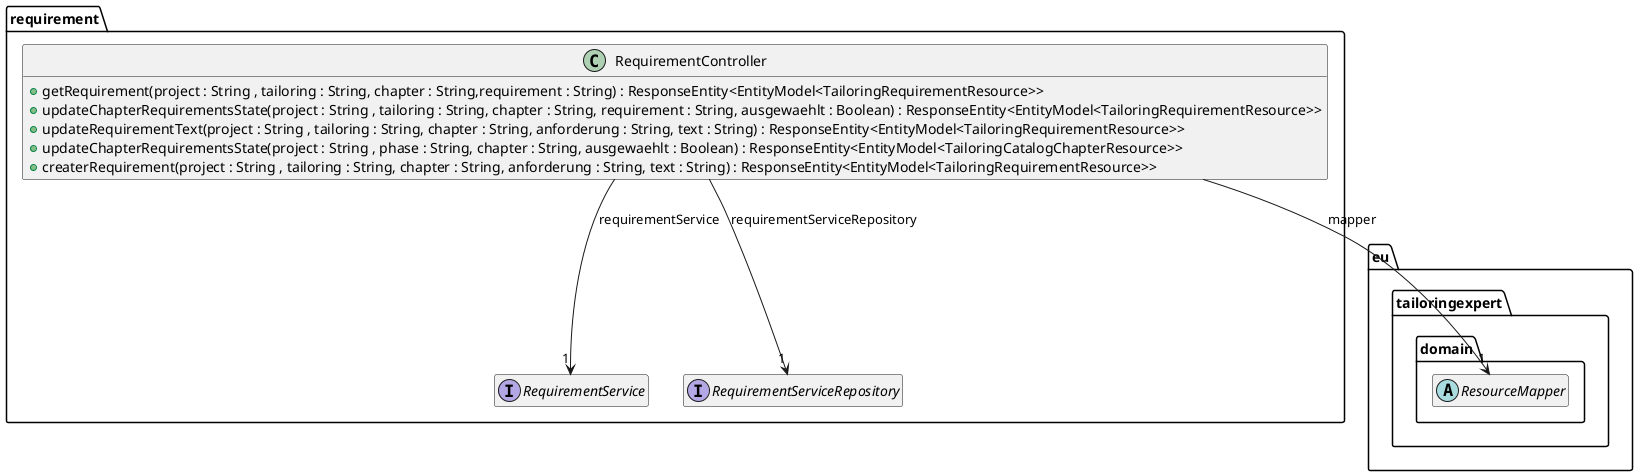 @startuml Ebene3.png
hide empty members

package eu.tailoringexpert {
    package domain {
        abstract class ResourceMapper
    }
}

package requirement {
    interface RequirementService {
    }

    interface RequirementServiceRepository{
    }

    class RequirementController {
        +getRequirement(project : String , tailoring : String, chapter : String,requirement : String) : ResponseEntity<EntityModel<TailoringRequirementResource>>
        +updateChapterRequirementsState(project : String , tailoring : String, chapter : String, requirement : String, ausgewaehlt : Boolean) : ResponseEntity<EntityModel<TailoringRequirementResource>>
        +updateRequirementText(project : String , tailoring : String, chapter : String, anforderung : String, text : String) : ResponseEntity<EntityModel<TailoringRequirementResource>>
        +updateChapterRequirementsState(project : String , phase : String, chapter : String, ausgewaehlt : Boolean) : ResponseEntity<EntityModel<TailoringCatalogChapterResource>>
        +createrRequirement(project : String , tailoring : String, chapter : String, anforderung : String, text : String) : ResponseEntity<EntityModel<TailoringRequirementResource>>
    }
    RequirementController --> "1" ResourceMapper : mapper
    RequirementController --> "1" RequirementService : requirementService
    RequirementController --> "1" RequirementServiceRepository : requirementServiceRepository

}
@enduml
